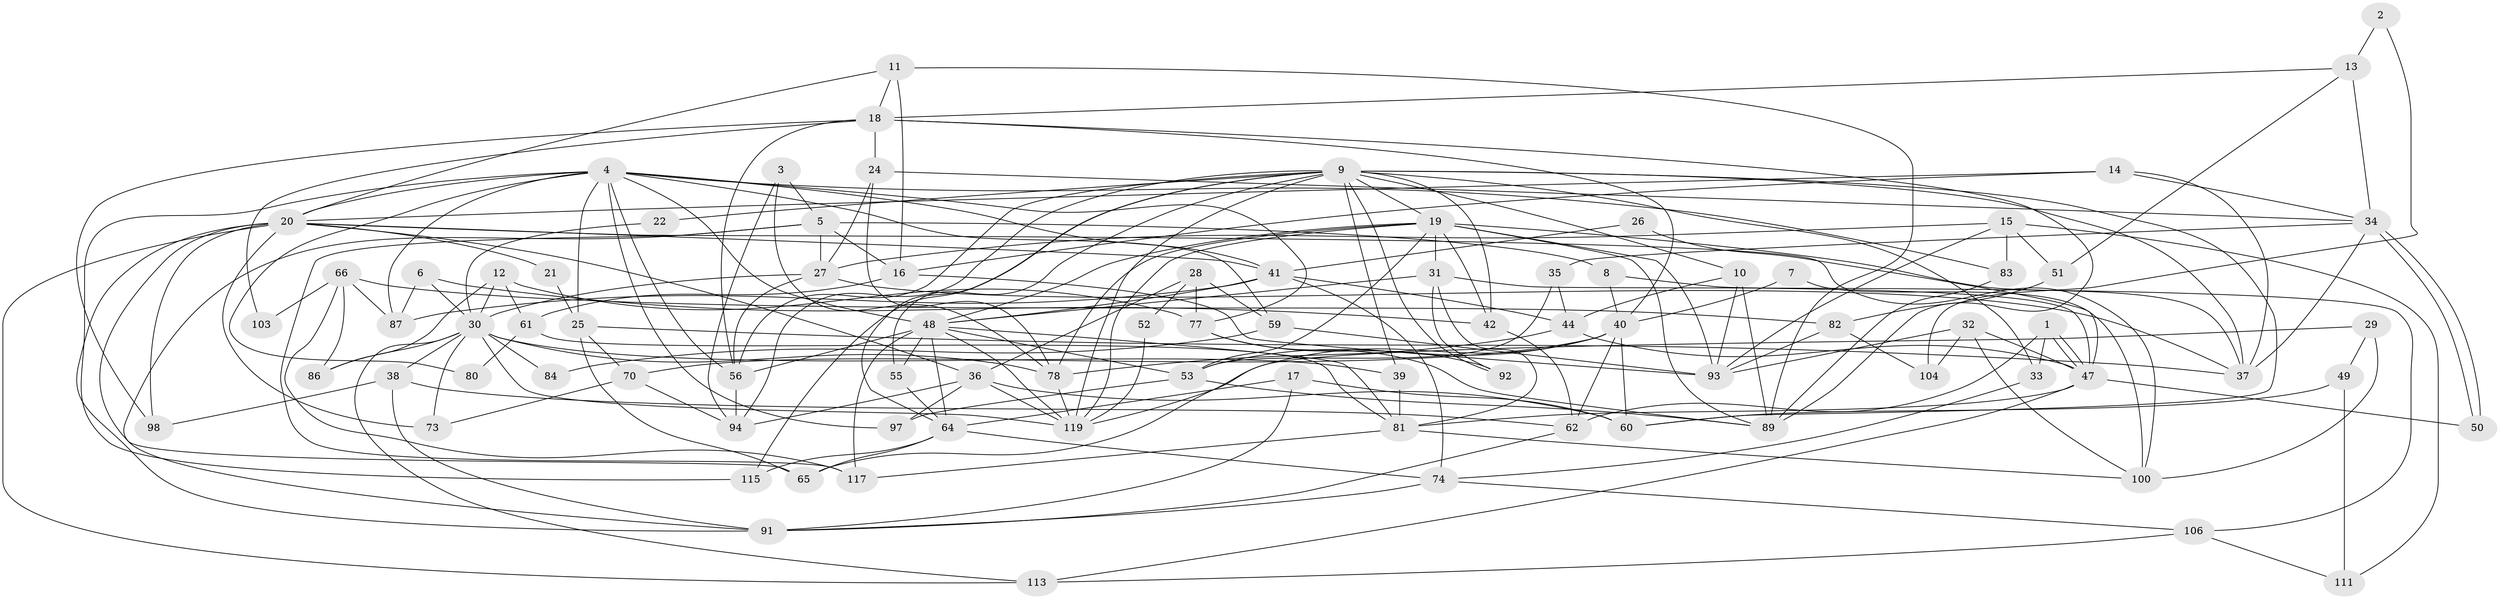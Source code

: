 // original degree distribution, {4: 0.25806451612903225, 2: 0.13709677419354838, 3: 0.2903225806451613, 8: 0.016129032258064516, 6: 0.07258064516129033, 5: 0.16129032258064516, 7: 0.06451612903225806}
// Generated by graph-tools (version 1.1) at 2025/18/03/04/25 18:18:44]
// undirected, 86 vertices, 208 edges
graph export_dot {
graph [start="1"]
  node [color=gray90,style=filled];
  1;
  2;
  3;
  4 [super="+102"];
  5;
  6;
  7;
  8;
  9 [super="+79+72+116"];
  10;
  11 [super="+107"];
  12;
  13;
  14;
  15;
  16;
  17;
  18 [super="+63"];
  19 [super="+118+23"];
  20 [super="+76"];
  21;
  22;
  24;
  25;
  26;
  27 [super="+88+69"];
  28;
  29;
  30 [super="+45+54"];
  31 [super="+75+58"];
  32;
  33;
  34 [super="+46"];
  35;
  36;
  37;
  38;
  39;
  40 [super="+123+114"];
  41 [super="+68"];
  42 [super="+99"];
  44;
  47 [super="+101"];
  48 [super="+57+110"];
  49;
  50;
  51;
  52;
  53 [super="+95"];
  55;
  56 [super="+108"];
  59 [super="+90"];
  60;
  61;
  62 [super="+71"];
  64 [super="+122"];
  65;
  66;
  70;
  73;
  74;
  77;
  78 [super="+85"];
  80;
  81;
  82;
  83;
  84;
  86;
  87;
  89;
  91;
  92;
  93;
  94 [super="+105"];
  97 [super="+109"];
  98;
  100 [super="+112"];
  103;
  104;
  106;
  111;
  113;
  115;
  117;
  119 [super="+124"];
  1 -- 33;
  1 -- 47;
  1 -- 47;
  1 -- 62;
  2 -- 104;
  2 -- 13;
  3 -- 94;
  3 -- 5;
  3 -- 78;
  4 -- 20;
  4 -- 115;
  4 -- 48;
  4 -- 97;
  4 -- 80;
  4 -- 83;
  4 -- 87;
  4 -- 25;
  4 -- 77;
  4 -- 59;
  4 -- 56;
  4 -- 41;
  5 -- 117;
  5 -- 8;
  5 -- 16;
  5 -- 27;
  5 -- 91;
  6 -- 42;
  6 -- 87;
  6 -- 30;
  7 -- 40;
  7 -- 100;
  8 -- 47;
  8 -- 40;
  9 -- 64;
  9 -- 33;
  9 -- 55;
  9 -- 37;
  9 -- 39;
  9 -- 56;
  9 -- 42;
  9 -- 60;
  9 -- 92;
  9 -- 94;
  9 -- 22;
  9 -- 10;
  9 -- 115;
  9 -- 119;
  9 -- 19;
  10 -- 44;
  10 -- 89;
  10 -- 93;
  11 -- 18;
  11 -- 16;
  11 -- 89;
  11 -- 20;
  12 -- 77;
  12 -- 61;
  12 -- 86;
  12 -- 30;
  13 -- 51;
  13 -- 34;
  13 -- 18;
  14 -- 34;
  14 -- 16;
  14 -- 37;
  14 -- 20;
  15 -- 93;
  15 -- 111;
  15 -- 27;
  15 -- 51;
  15 -- 83;
  16 -- 61;
  16 -- 93;
  17 -- 91;
  17 -- 60;
  17 -- 64;
  18 -- 24;
  18 -- 98;
  18 -- 103;
  18 -- 40;
  18 -- 89;
  18 -- 56;
  19 -- 37;
  19 -- 42;
  19 -- 53;
  19 -- 89;
  19 -- 31 [weight=2];
  19 -- 119;
  19 -- 48;
  19 -- 93;
  19 -- 78;
  20 -- 65;
  20 -- 36;
  20 -- 98;
  20 -- 100;
  20 -- 113;
  20 -- 21;
  20 -- 73;
  20 -- 91;
  20 -- 41;
  21 -- 25;
  22 -- 30;
  24 -- 34;
  24 -- 78;
  24 -- 27;
  25 -- 37;
  25 -- 65;
  25 -- 70;
  26 -- 41;
  26 -- 47;
  27 -- 37;
  27 -- 30;
  27 -- 56;
  28 -- 77;
  28 -- 36;
  28 -- 52;
  28 -- 59;
  29 -- 119;
  29 -- 49;
  29 -- 100;
  30 -- 86;
  30 -- 119;
  30 -- 113;
  30 -- 84;
  30 -- 38;
  30 -- 39;
  30 -- 73;
  30 -- 78;
  31 -- 92;
  31 -- 48 [weight=2];
  31 -- 81;
  31 -- 106;
  32 -- 47;
  32 -- 93;
  32 -- 104;
  32 -- 100;
  33 -- 74;
  34 -- 50;
  34 -- 50;
  34 -- 37;
  34 -- 35;
  35 -- 53;
  35 -- 44;
  36 -- 119;
  36 -- 60;
  36 -- 94;
  36 -- 97;
  38 -- 91;
  38 -- 98;
  38 -- 62;
  39 -- 81;
  40 -- 65;
  40 -- 53;
  40 -- 70;
  40 -- 60;
  40 -- 62;
  41 -- 44;
  41 -- 48;
  41 -- 87;
  41 -- 74;
  42 -- 62;
  44 -- 47;
  44 -- 78;
  47 -- 81;
  47 -- 113;
  47 -- 50;
  48 -- 81;
  48 -- 117;
  48 -- 55;
  48 -- 119;
  48 -- 56;
  48 -- 64;
  48 -- 53;
  49 -- 60;
  49 -- 111;
  51 -- 82;
  52 -- 119;
  53 -- 89;
  53 -- 97;
  55 -- 64;
  56 -- 94;
  59 -- 93;
  59 -- 84;
  61 -- 81;
  61 -- 80;
  62 -- 91;
  64 -- 65;
  64 -- 115;
  64 -- 74;
  66 -- 87;
  66 -- 86;
  66 -- 82;
  66 -- 103;
  66 -- 117;
  70 -- 73;
  70 -- 94;
  74 -- 91;
  74 -- 106;
  77 -- 89;
  77 -- 92;
  78 -- 119;
  81 -- 117;
  81 -- 100;
  82 -- 93;
  82 -- 104;
  83 -- 89;
  106 -- 111;
  106 -- 113;
}
